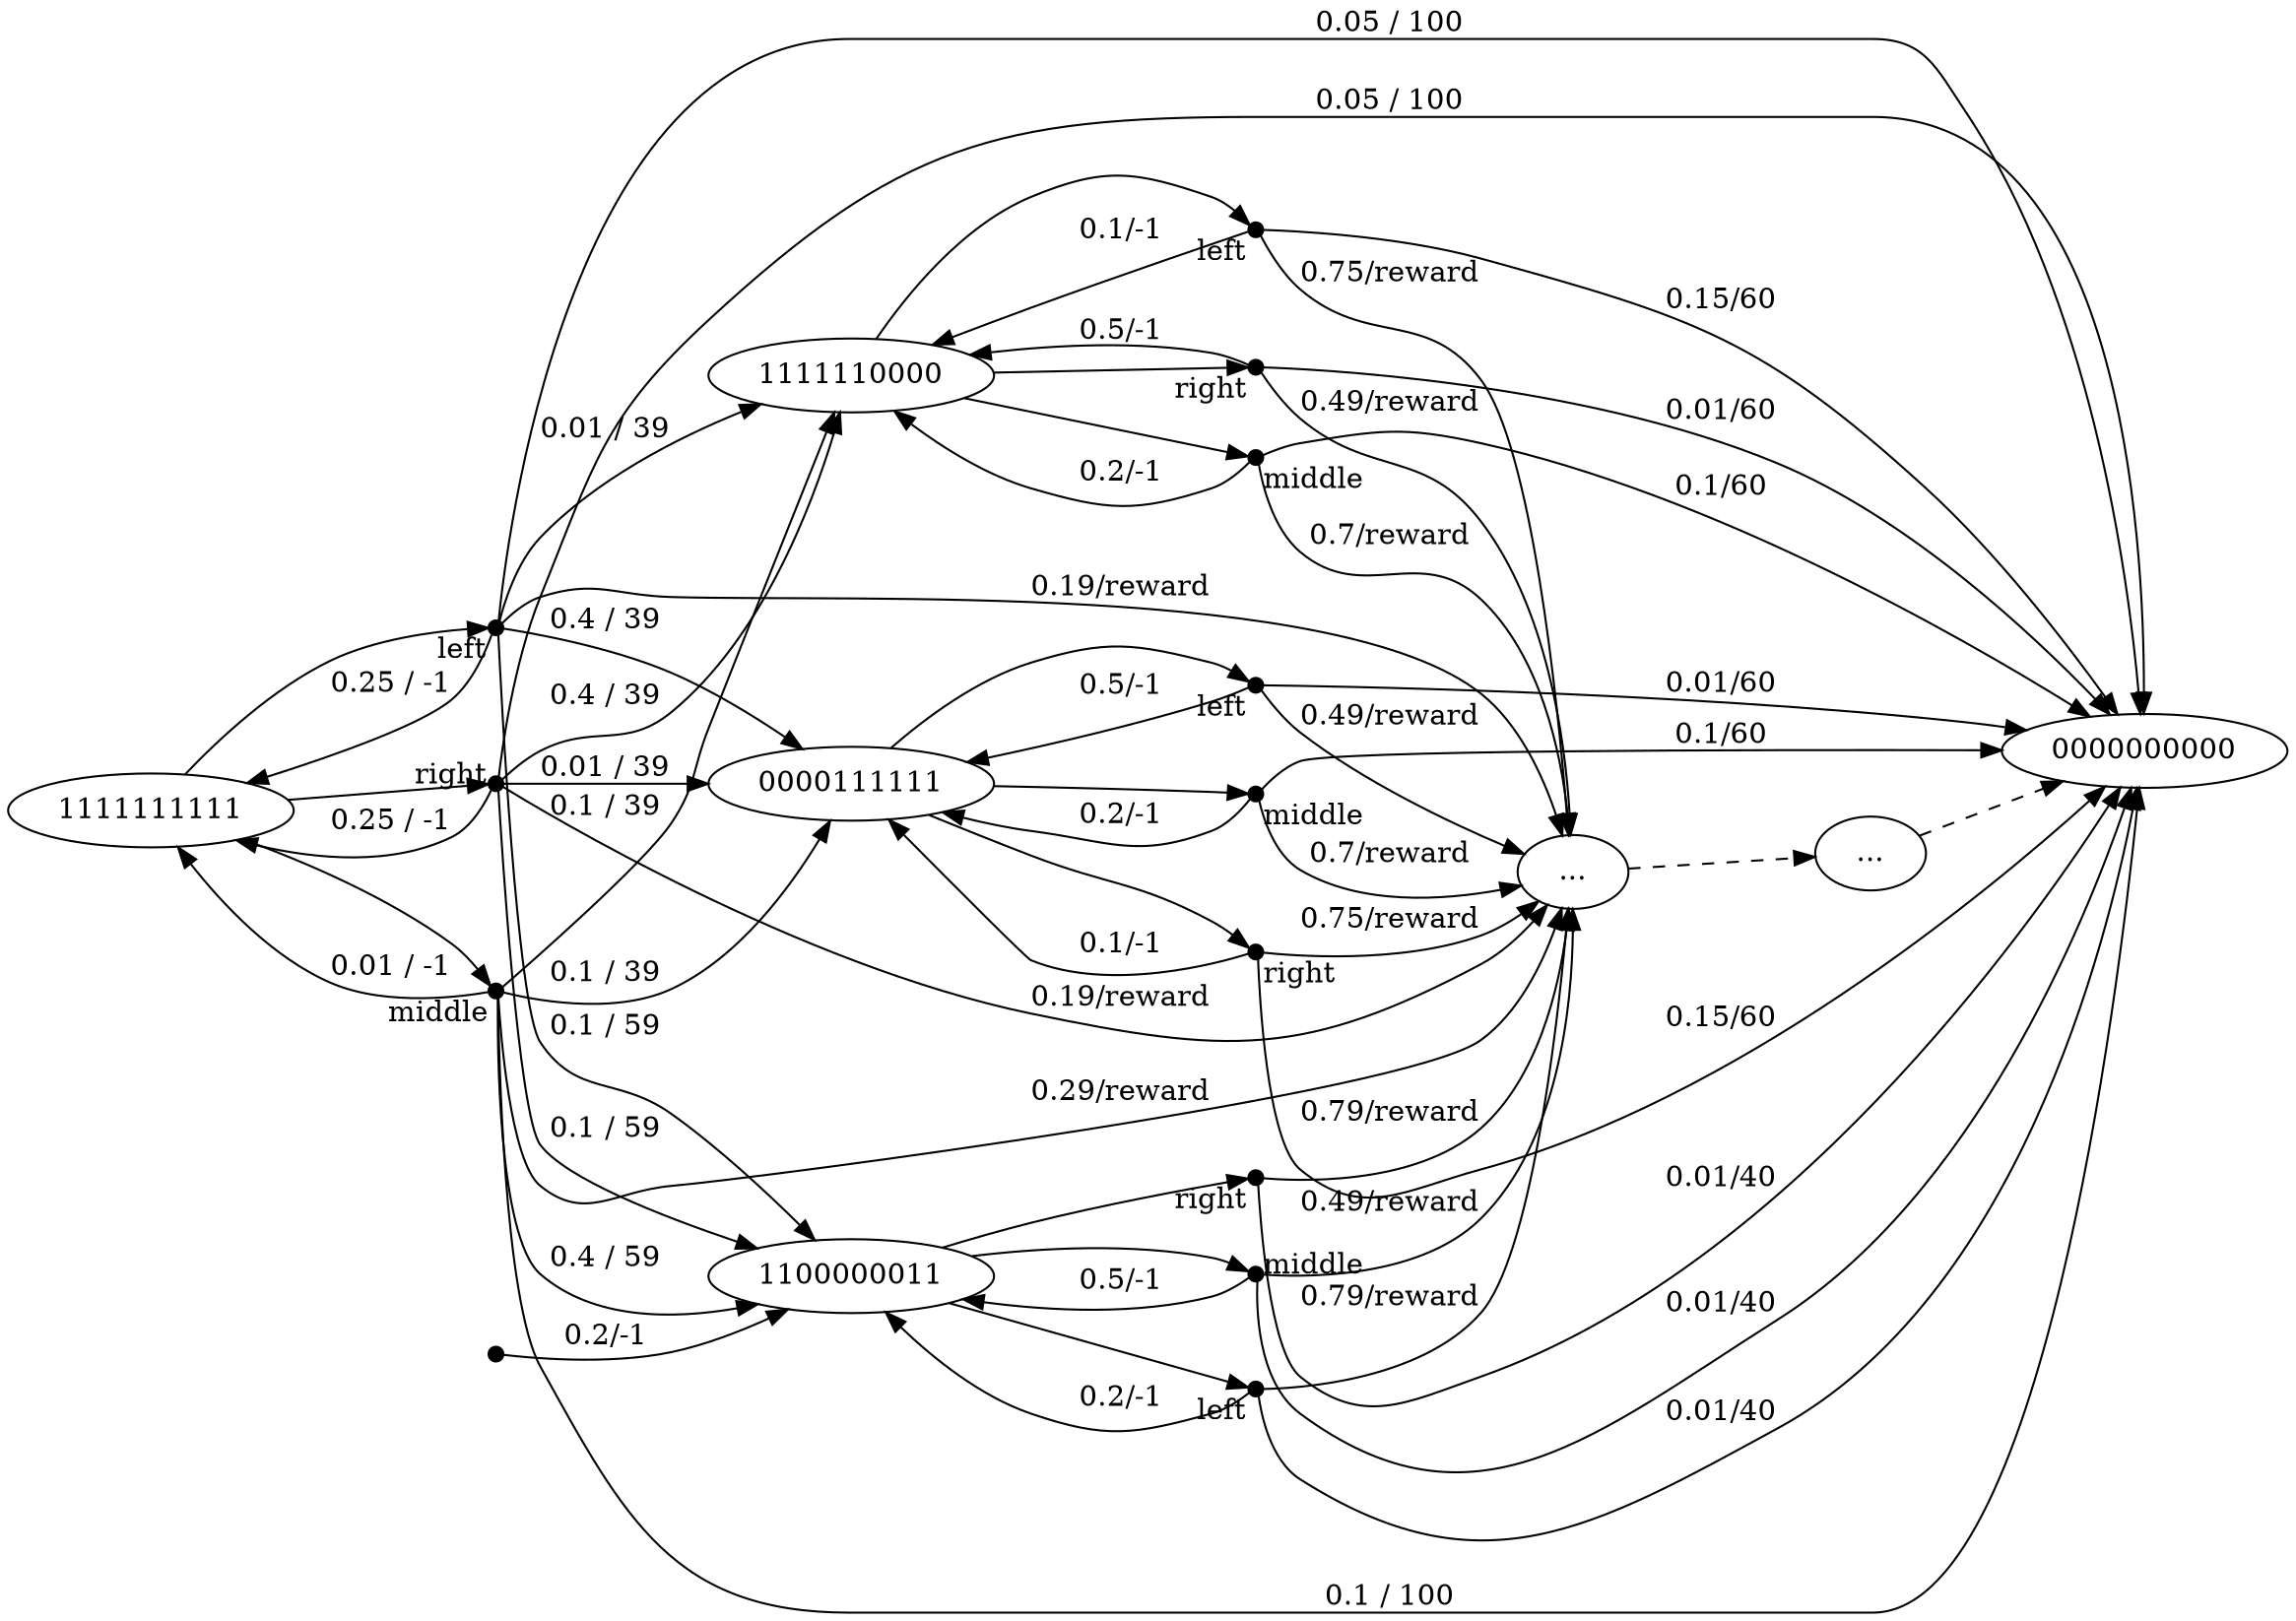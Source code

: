 digraph G {
	rankdir=LR;
	node [shape = ellipse]; 
    1111111111;
    0000000000;
    0000111111;
    1100000011;
    1111110000;
    node [ shape = ellipse, label="..."];
    dots1;
    dots2;
    node [shape = point, style = filled, color = black, label = "", height = 0.1 ];
    left1[ xlabel = "left" ];
    middle1[ xlabel = "middle" ];
    right1[ xlabel = "right" ];
    left2[ xlabel = "left" ];
    middle2[ xlabel = "middle" ];
    right2[ xlabel = "right" ];
    left3[ xlabel = "left" ];
    middle3[ xlabel = "middle" ];
    right3[ xlabel = "right" ];
    left4[ xlabel = "left" ];
    middle4[ xlabel = "middle" ];
    right4[ xlabel = "right" ];


    1111111111 -> left1;
    left1 -> 0000111111 [label="0.4 / 39"];
    left1 -> 1100000011 [label="0.1 / 59"];
    left1 -> 1111111111 [label="0.25 / -1"];
    left1 -> 1111110000 [label="0.01 / 39"];
    left1 -> 0000000000 [label="0.05 / 100"];
    left1 -> dots1 [label="0.19/reward"];

    1111111111 -> middle1;
    middle1 -> 0000111111 [label="0.1 / 39"];
    middle1 -> 1100000011 [label="0.4 / 59"];
    middle1 -> 1111111111 [label="0.01 / -1"];
    middle1 -> 1111110000 [label="0.1 / 39"];
    middle1 -> 0000000000 [label="0.1 / 100"];
    middle1 -> dots1 [label="0.29/reward"];

    1111111111 -> right1;
    right1 -> 0000111111 [label="0.01 / 39"];
    right1 -> 1100000011 [label="0.1 / 59"];
    right1 -> 1111111111 [label="0.25 / -1"];
    right1 -> 1111110000 [label="0.4 / 39"];
    right1 -> 0000000000 [label="0.05 / 100"];
    right1 -> dots1 [label="0.19/reward"];

    dots1 -> dots2 [style=dashed];
    dots2 -> 0000000000 [style=dashed];

    1100000011 -> left2;
    left2 -> dots1 [label="0.79/reward"]
    left2 -> 1100000011 [label="0.2/-1"]
    left2 -> 0000000000 [label="0.01/40"]

    1100000011 -> middle2;
    middle2 -> dots1 [label="0.49/reward"]
    middle2 -> 1100000011 [label="0.5/-1"]
    middle2 -> 0000000000 [label="0.01/40"]

    1100000011 -> right2;
    right2 -> dots1 [label="0.79/reward"]
    right -> 1100000011 [label="0.2/-1"]
    right2 -> 0000000000 [label="0.01/40"]

    0000111111 -> left3;
    left3 -> dots1 [label="0.49/reward"]
    left3 -> 0000111111 [label="0.5/-1"]
    left3 -> 0000000000 [label="0.01/60"]

    0000111111 -> middle3;
    middle3 -> dots1 [label="0.7/reward"]
    middle3 -> 0000111111 [label="0.2/-1"]
    middle3 -> 0000000000 [label="0.1/60"]

    0000111111 -> right3;
    right3 -> dots1 [label="0.75/reward"]
    right3 -> 0000111111 [label="0.1/-1"]
    right3 -> 0000000000 [label="0.15/60"]

    1111110000 -> left4;
    left4 -> dots1 [label="0.75/reward"]
    left4 -> 1111110000 [label="0.1/-1"]
    left4 -> 0000000000 [label="0.15/60"]

    1111110000 -> middle4;
    middle4 -> dots1 [label="0.7/reward"]
    middle4 -> 1111110000 [label="0.2/-1"]
    middle4 -> 0000000000 [label="0.1/60"]

    1111110000 -> right4;
    right4 -> dots1 [label="0.49/reward"]
    right4 -> 1111110000 [label="0.5/-1"]
    right4 -> 0000000000 [label="0.01/60"]

}